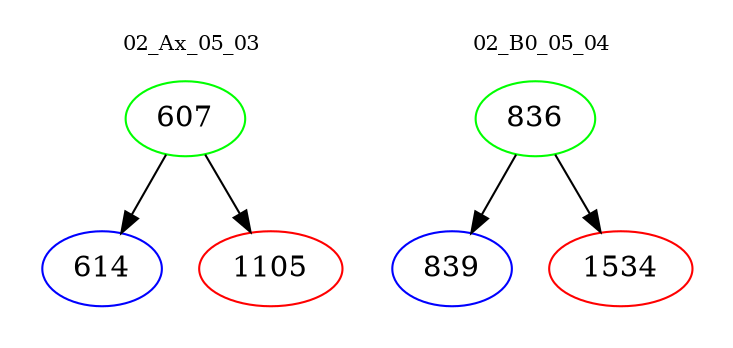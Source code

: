 digraph{
subgraph cluster_0 {
color = white
label = "02_Ax_05_03";
fontsize=10;
T0_607 [label="607", color="green"]
T0_607 -> T0_614 [color="black"]
T0_614 [label="614", color="blue"]
T0_607 -> T0_1105 [color="black"]
T0_1105 [label="1105", color="red"]
}
subgraph cluster_1 {
color = white
label = "02_B0_05_04";
fontsize=10;
T1_836 [label="836", color="green"]
T1_836 -> T1_839 [color="black"]
T1_839 [label="839", color="blue"]
T1_836 -> T1_1534 [color="black"]
T1_1534 [label="1534", color="red"]
}
}
